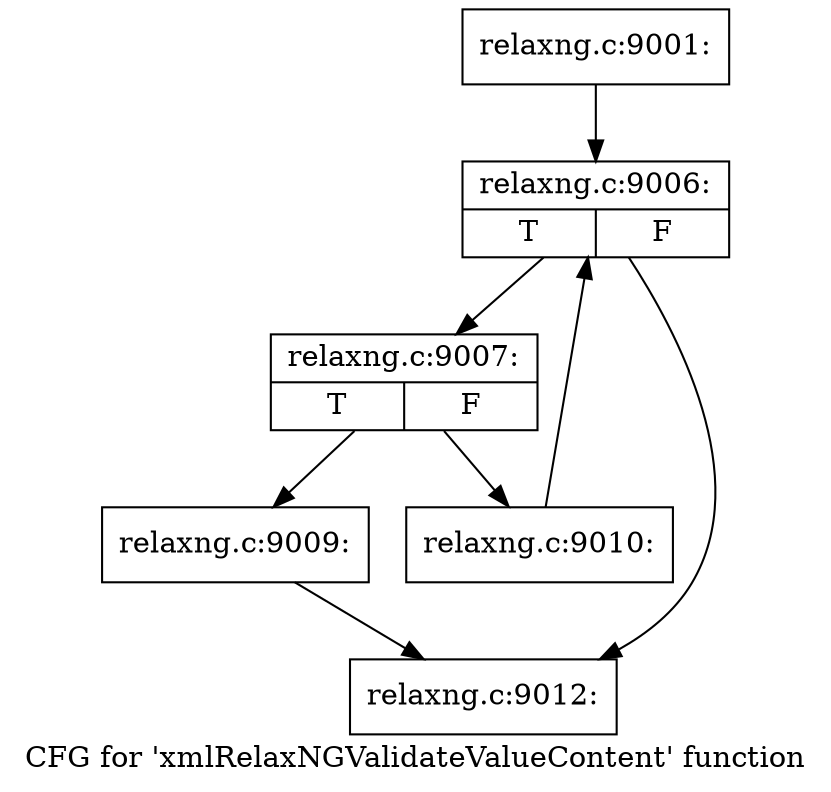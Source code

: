 digraph "CFG for 'xmlRelaxNGValidateValueContent' function" {
	label="CFG for 'xmlRelaxNGValidateValueContent' function";

	Node0x3efbf20 [shape=record,label="{relaxng.c:9001:}"];
	Node0x3efbf20 -> Node0x3f0dbf0;
	Node0x3f0dbf0 [shape=record,label="{relaxng.c:9006:|{<s0>T|<s1>F}}"];
	Node0x3f0dbf0 -> Node0x3f0df10;
	Node0x3f0dbf0 -> Node0x3f0dda0;
	Node0x3f0df10 [shape=record,label="{relaxng.c:9007:|{<s0>T|<s1>F}}"];
	Node0x3f0df10 -> Node0x3f0e8d0;
	Node0x3f0df10 -> Node0x3f0ec00;
	Node0x3f0e8d0 [shape=record,label="{relaxng.c:9009:}"];
	Node0x3f0e8d0 -> Node0x3f0dda0;
	Node0x3f0ec00 [shape=record,label="{relaxng.c:9010:}"];
	Node0x3f0ec00 -> Node0x3f0dbf0;
	Node0x3f0dda0 [shape=record,label="{relaxng.c:9012:}"];
}
